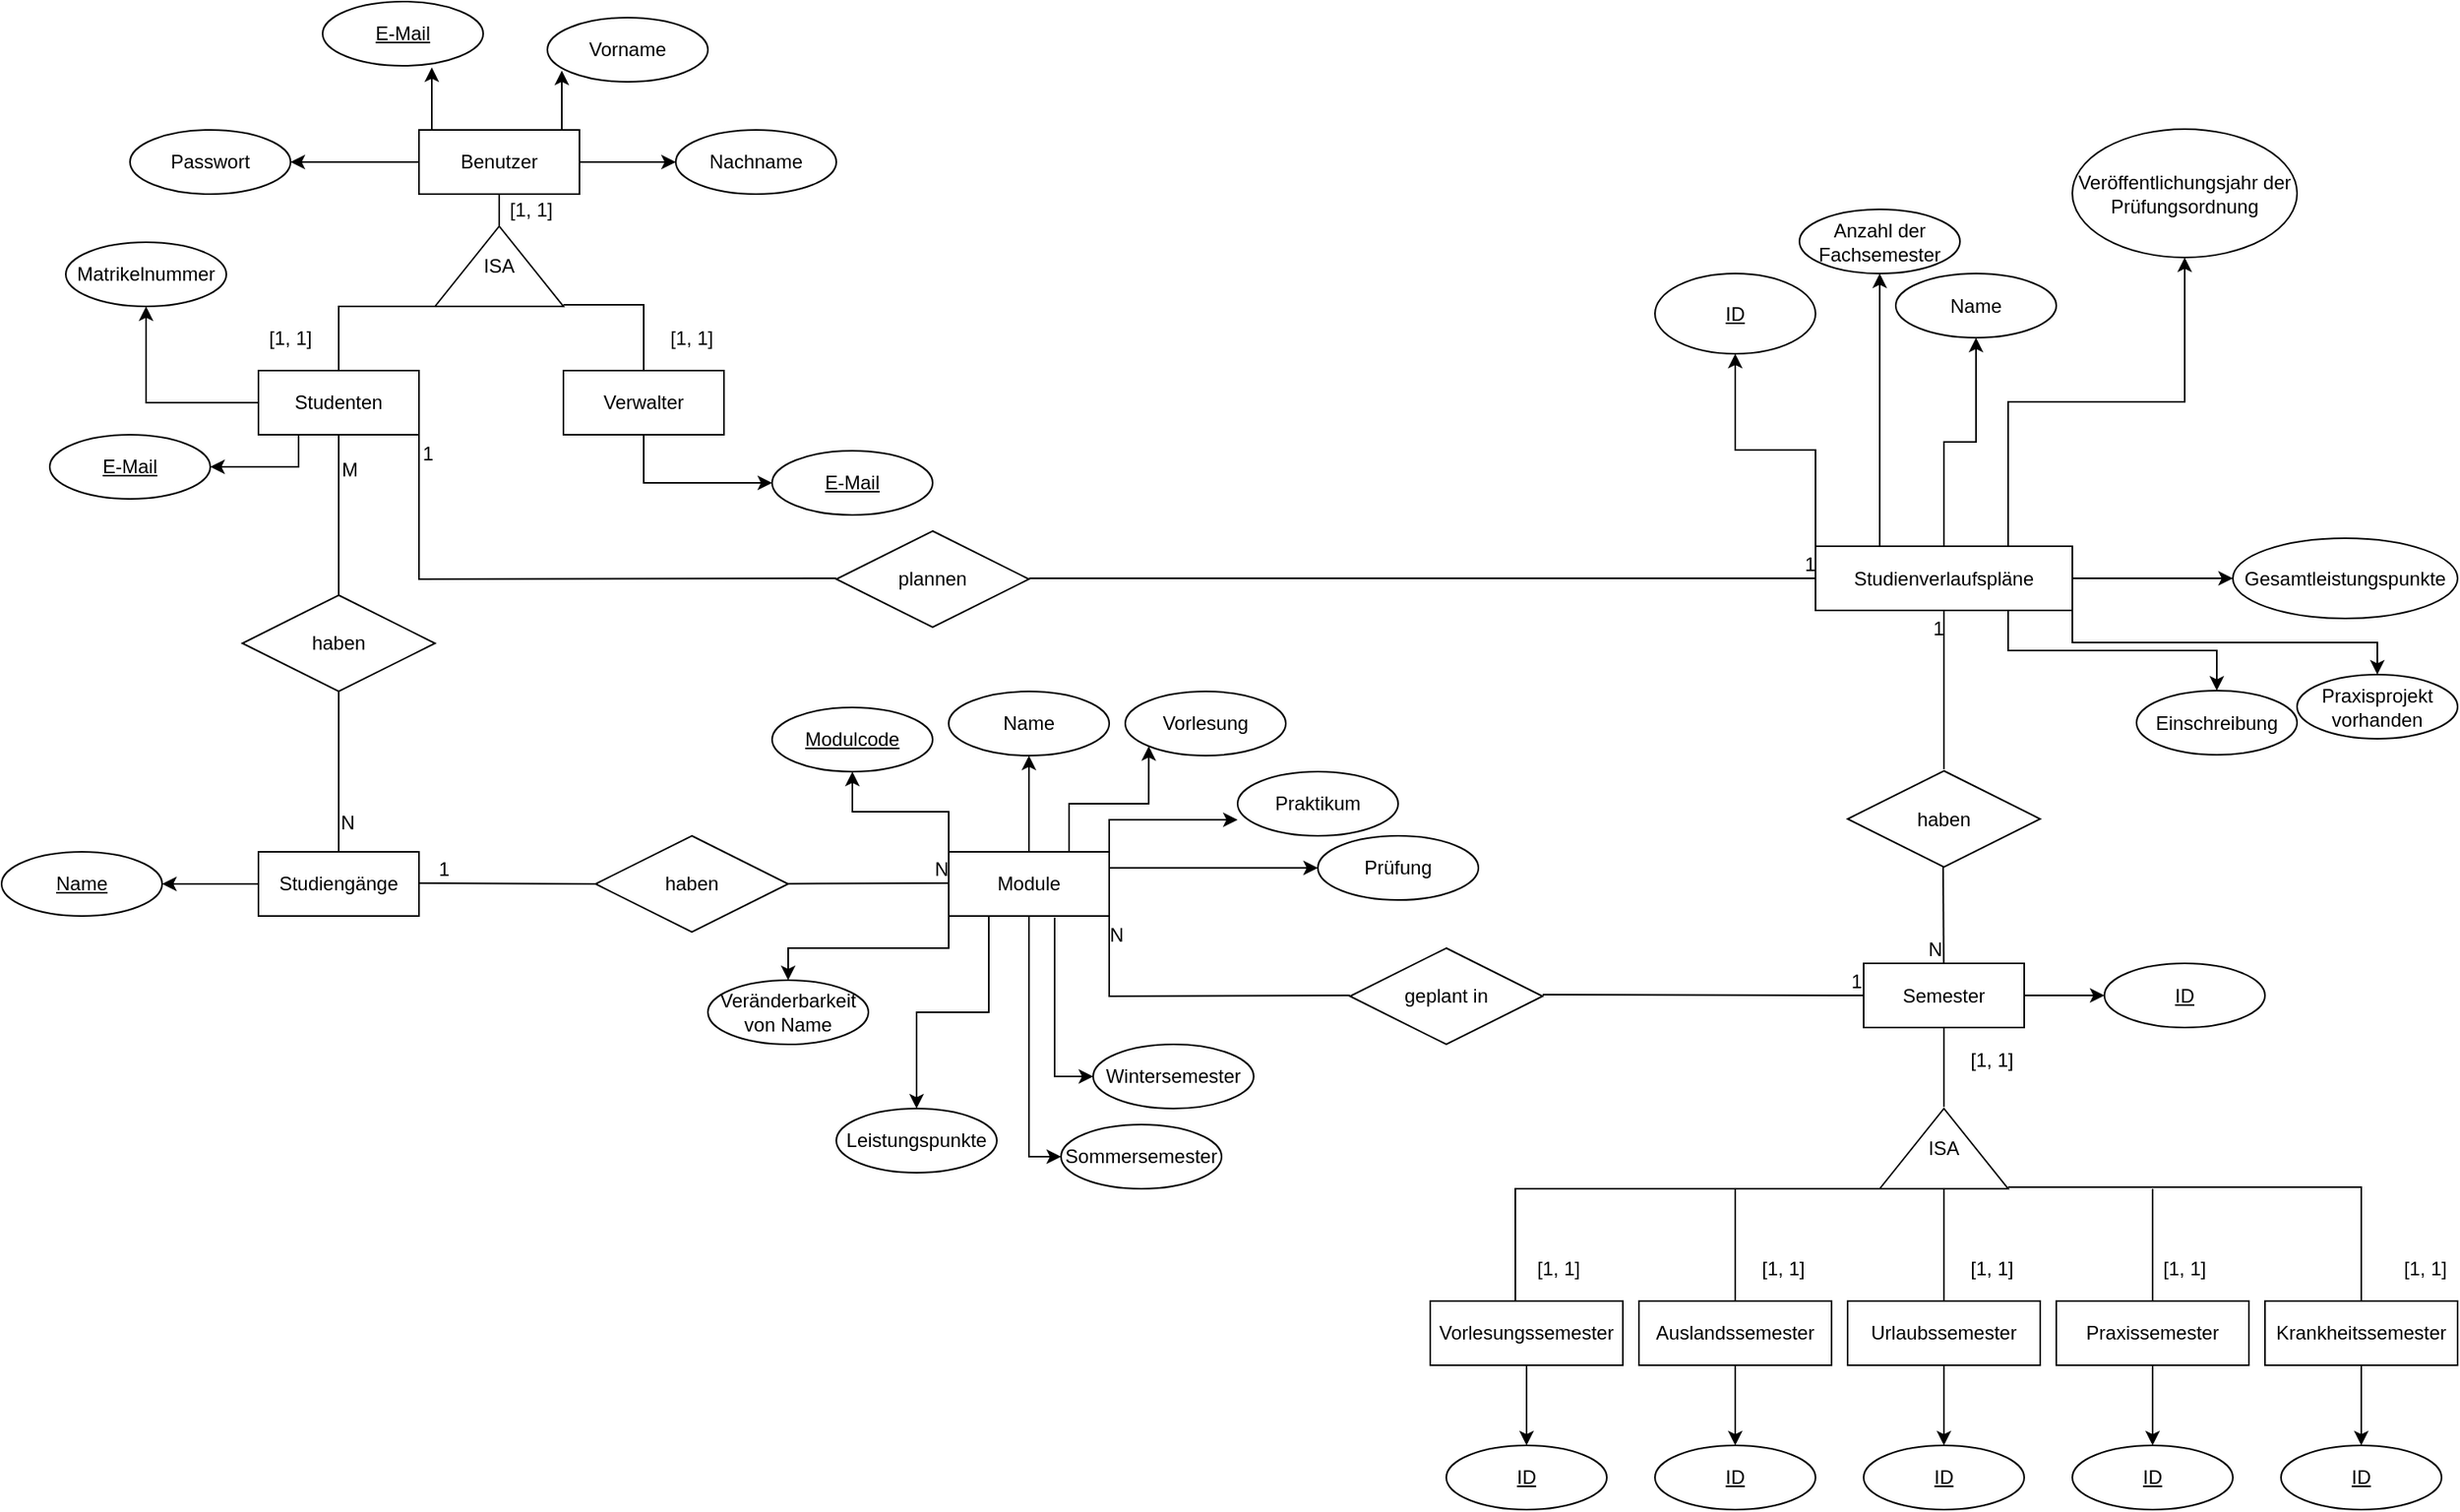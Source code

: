 <mxfile version="13.10.9" type="device"><diagram id="hbIq03GC4h0bJcUDSsPC" name="Page-1"><mxGraphModel dx="1422" dy="762" grid="1" gridSize="10" guides="1" tooltips="1" connect="1" arrows="1" fold="1" page="1" pageScale="1" pageWidth="3300" pageHeight="4681" math="0" shadow="0"><root><mxCell id="0"/><mxCell id="1" parent="0"/><mxCell id="xHo3SrQA_msn5rpk42P--8" style="edgeStyle=orthogonalEdgeStyle;rounded=0;orthogonalLoop=1;jettySize=auto;html=1;exitX=0;exitY=0;exitDx=0;exitDy=0;entryX=0.68;entryY=1.025;entryDx=0;entryDy=0;entryPerimeter=0;" parent="1" source="xHo3SrQA_msn5rpk42P--1" target="xHo3SrQA_msn5rpk42P--12" edge="1"><mxGeometry relative="1" as="geometry"><mxPoint x="325.355" y="124.142" as="targetPoint"/></mxGeometry></mxCell><mxCell id="xHo3SrQA_msn5rpk42P--9" style="edgeStyle=orthogonalEdgeStyle;rounded=0;orthogonalLoop=1;jettySize=auto;html=1;exitX=0.75;exitY=0;exitDx=0;exitDy=0;entryX=0.09;entryY=0.825;entryDx=0;entryDy=0;entryPerimeter=0;" parent="1" source="xHo3SrQA_msn5rpk42P--1" target="xHo3SrQA_msn5rpk42P--5" edge="1"><mxGeometry relative="1" as="geometry"/></mxCell><mxCell id="xHo3SrQA_msn5rpk42P--10" style="edgeStyle=orthogonalEdgeStyle;rounded=0;orthogonalLoop=1;jettySize=auto;html=1;exitX=1;exitY=0.5;exitDx=0;exitDy=0;" parent="1" source="xHo3SrQA_msn5rpk42P--1" target="xHo3SrQA_msn5rpk42P--6" edge="1"><mxGeometry relative="1" as="geometry"/></mxCell><mxCell id="xHo3SrQA_msn5rpk42P--11" style="edgeStyle=orthogonalEdgeStyle;rounded=0;orthogonalLoop=1;jettySize=auto;html=1;exitX=0;exitY=0.5;exitDx=0;exitDy=0;entryX=1;entryY=0.5;entryDx=0;entryDy=0;" parent="1" source="xHo3SrQA_msn5rpk42P--1" target="xHo3SrQA_msn5rpk42P--4" edge="1"><mxGeometry relative="1" as="geometry"/></mxCell><mxCell id="xHo3SrQA_msn5rpk42P--1" value="Benutzer" style="whiteSpace=wrap;html=1;align=center;" parent="1" vertex="1"><mxGeometry x="320" y="160" width="100" height="40" as="geometry"/></mxCell><mxCell id="xHo3SrQA_msn5rpk42P--4" value="Passwort" style="ellipse;whiteSpace=wrap;html=1;align=center;" parent="1" vertex="1"><mxGeometry x="140" y="160" width="100" height="40" as="geometry"/></mxCell><mxCell id="xHo3SrQA_msn5rpk42P--5" value="Vorname" style="ellipse;whiteSpace=wrap;html=1;align=center;" parent="1" vertex="1"><mxGeometry x="400" y="90" width="100" height="40" as="geometry"/></mxCell><mxCell id="xHo3SrQA_msn5rpk42P--6" value="Nachname" style="ellipse;whiteSpace=wrap;html=1;align=center;" parent="1" vertex="1"><mxGeometry x="480" y="160" width="100" height="40" as="geometry"/></mxCell><mxCell id="xHo3SrQA_msn5rpk42P--12" value="E-Mail" style="ellipse;whiteSpace=wrap;html=1;align=center;fontStyle=4;" parent="1" vertex="1"><mxGeometry x="260" y="80" width="100" height="40" as="geometry"/></mxCell><mxCell id="xHo3SrQA_msn5rpk42P--20" style="edgeStyle=orthogonalEdgeStyle;rounded=0;orthogonalLoop=1;jettySize=auto;html=1;exitX=0;exitY=0.5;exitDx=0;exitDy=0;entryX=0.5;entryY=1;entryDx=0;entryDy=0;" parent="1" source="xHo3SrQA_msn5rpk42P--13" target="xHo3SrQA_msn5rpk42P--18" edge="1"><mxGeometry relative="1" as="geometry"/></mxCell><mxCell id="xHo3SrQA_msn5rpk42P--21" style="edgeStyle=orthogonalEdgeStyle;rounded=0;orthogonalLoop=1;jettySize=auto;html=1;exitX=0.25;exitY=1;exitDx=0;exitDy=0;" parent="1" source="xHo3SrQA_msn5rpk42P--13" target="xHo3SrQA_msn5rpk42P--16" edge="1"><mxGeometry relative="1" as="geometry"/></mxCell><mxCell id="xHo3SrQA_msn5rpk42P--13" value="Studenten" style="whiteSpace=wrap;html=1;align=center;" parent="1" vertex="1"><mxGeometry x="220" y="310" width="100" height="40" as="geometry"/></mxCell><mxCell id="xHo3SrQA_msn5rpk42P--22" style="edgeStyle=orthogonalEdgeStyle;rounded=0;orthogonalLoop=1;jettySize=auto;html=1;exitX=0.5;exitY=1;exitDx=0;exitDy=0;entryX=0;entryY=0.5;entryDx=0;entryDy=0;" parent="1" source="xHo3SrQA_msn5rpk42P--14" target="xHo3SrQA_msn5rpk42P--17" edge="1"><mxGeometry relative="1" as="geometry"/></mxCell><mxCell id="xHo3SrQA_msn5rpk42P--14" value="Verwalter" style="whiteSpace=wrap;html=1;align=center;" parent="1" vertex="1"><mxGeometry x="410" y="310" width="100" height="40" as="geometry"/></mxCell><mxCell id="xHo3SrQA_msn5rpk42P--16" value="E-Mail" style="ellipse;whiteSpace=wrap;html=1;align=center;fontStyle=4;" parent="1" vertex="1"><mxGeometry x="90" y="350" width="100" height="40" as="geometry"/></mxCell><mxCell id="xHo3SrQA_msn5rpk42P--17" value="E-Mail" style="ellipse;whiteSpace=wrap;html=1;align=center;fontStyle=4;" parent="1" vertex="1"><mxGeometry x="540" y="360" width="100" height="40" as="geometry"/></mxCell><mxCell id="xHo3SrQA_msn5rpk42P--18" value="Matrikelnummer" style="ellipse;whiteSpace=wrap;html=1;align=center;" parent="1" vertex="1"><mxGeometry x="100" y="230" width="100" height="40" as="geometry"/></mxCell><mxCell id="xHo3SrQA_msn5rpk42P--71" style="edgeStyle=orthogonalEdgeStyle;rounded=0;orthogonalLoop=1;jettySize=auto;html=1;exitX=0;exitY=0;exitDx=0;exitDy=0;entryX=0.5;entryY=1;entryDx=0;entryDy=0;" parent="1" source="xHo3SrQA_msn5rpk42P--23" target="xHo3SrQA_msn5rpk42P--70" edge="1"><mxGeometry relative="1" as="geometry"/></mxCell><mxCell id="xHo3SrQA_msn5rpk42P--73" style="edgeStyle=orthogonalEdgeStyle;rounded=0;orthogonalLoop=1;jettySize=auto;html=1;exitX=0.5;exitY=0;exitDx=0;exitDy=0;entryX=0.5;entryY=1;entryDx=0;entryDy=0;" parent="1" source="xHo3SrQA_msn5rpk42P--23" target="xHo3SrQA_msn5rpk42P--72" edge="1"><mxGeometry relative="1" as="geometry"/></mxCell><mxCell id="xHo3SrQA_msn5rpk42P--81" style="edgeStyle=orthogonalEdgeStyle;rounded=0;orthogonalLoop=1;jettySize=auto;html=1;exitX=0.25;exitY=1;exitDx=0;exitDy=0;entryX=0.5;entryY=0;entryDx=0;entryDy=0;" parent="1" source="xHo3SrQA_msn5rpk42P--23" target="xHo3SrQA_msn5rpk42P--80" edge="1"><mxGeometry relative="1" as="geometry"/></mxCell><mxCell id="xHo3SrQA_msn5rpk42P--82" style="edgeStyle=orthogonalEdgeStyle;rounded=0;orthogonalLoop=1;jettySize=auto;html=1;exitX=0;exitY=1;exitDx=0;exitDy=0;" parent="1" source="xHo3SrQA_msn5rpk42P--23" target="xHo3SrQA_msn5rpk42P--78" edge="1"><mxGeometry relative="1" as="geometry"/></mxCell><mxCell id="SEaIYx1NClUN_OXIRVtB-2" style="edgeStyle=orthogonalEdgeStyle;rounded=0;orthogonalLoop=1;jettySize=auto;html=1;exitX=0.75;exitY=0;exitDx=0;exitDy=0;entryX=0;entryY=1;entryDx=0;entryDy=0;" edge="1" parent="1" source="xHo3SrQA_msn5rpk42P--23" target="xHo3SrQA_msn5rpk42P--85"><mxGeometry relative="1" as="geometry"/></mxCell><mxCell id="SEaIYx1NClUN_OXIRVtB-3" style="edgeStyle=orthogonalEdgeStyle;rounded=0;orthogonalLoop=1;jettySize=auto;html=1;exitX=1;exitY=0;exitDx=0;exitDy=0;entryX=0;entryY=0.75;entryDx=0;entryDy=0;entryPerimeter=0;" edge="1" parent="1" source="xHo3SrQA_msn5rpk42P--23" target="xHo3SrQA_msn5rpk42P--86"><mxGeometry relative="1" as="geometry"/></mxCell><mxCell id="SEaIYx1NClUN_OXIRVtB-4" style="edgeStyle=orthogonalEdgeStyle;rounded=0;orthogonalLoop=1;jettySize=auto;html=1;exitX=1;exitY=0.25;exitDx=0;exitDy=0;entryX=0;entryY=0.5;entryDx=0;entryDy=0;" edge="1" parent="1" source="xHo3SrQA_msn5rpk42P--23" target="xHo3SrQA_msn5rpk42P--87"><mxGeometry relative="1" as="geometry"/></mxCell><mxCell id="SEaIYx1NClUN_OXIRVtB-5" style="edgeStyle=orthogonalEdgeStyle;rounded=0;orthogonalLoop=1;jettySize=auto;html=1;exitX=0.66;exitY=1.025;exitDx=0;exitDy=0;entryX=0;entryY=0.5;entryDx=0;entryDy=0;exitPerimeter=0;" edge="1" parent="1" source="xHo3SrQA_msn5rpk42P--23" target="xHo3SrQA_msn5rpk42P--90"><mxGeometry relative="1" as="geometry"/></mxCell><mxCell id="SEaIYx1NClUN_OXIRVtB-6" style="edgeStyle=orthogonalEdgeStyle;rounded=0;orthogonalLoop=1;jettySize=auto;html=1;exitX=0.5;exitY=1;exitDx=0;exitDy=0;entryX=0;entryY=0.5;entryDx=0;entryDy=0;" edge="1" parent="1" source="xHo3SrQA_msn5rpk42P--23" target="xHo3SrQA_msn5rpk42P--91"><mxGeometry relative="1" as="geometry"/></mxCell><mxCell id="xHo3SrQA_msn5rpk42P--23" value="Module" style="whiteSpace=wrap;html=1;align=center;" parent="1" vertex="1"><mxGeometry x="650" y="610" width="100" height="40" as="geometry"/></mxCell><mxCell id="xHo3SrQA_msn5rpk42P--69" style="edgeStyle=orthogonalEdgeStyle;rounded=0;orthogonalLoop=1;jettySize=auto;html=1;exitX=0;exitY=0.5;exitDx=0;exitDy=0;" parent="1" source="xHo3SrQA_msn5rpk42P--25" target="xHo3SrQA_msn5rpk42P--68" edge="1"><mxGeometry relative="1" as="geometry"/></mxCell><mxCell id="xHo3SrQA_msn5rpk42P--25" value="Studiengänge" style="whiteSpace=wrap;html=1;align=center;" parent="1" vertex="1"><mxGeometry x="220" y="610" width="100" height="40" as="geometry"/></mxCell><mxCell id="SEaIYx1NClUN_OXIRVtB-33" style="edgeStyle=orthogonalEdgeStyle;rounded=0;orthogonalLoop=1;jettySize=auto;html=1;exitX=0;exitY=0;exitDx=0;exitDy=0;entryX=0.5;entryY=1;entryDx=0;entryDy=0;" edge="1" parent="1" source="xHo3SrQA_msn5rpk42P--26" target="SEaIYx1NClUN_OXIRVtB-31"><mxGeometry relative="1" as="geometry"/></mxCell><mxCell id="SEaIYx1NClUN_OXIRVtB-35" style="edgeStyle=orthogonalEdgeStyle;rounded=0;orthogonalLoop=1;jettySize=auto;html=1;exitX=0.25;exitY=0;exitDx=0;exitDy=0;entryX=0.5;entryY=1;entryDx=0;entryDy=0;" edge="1" parent="1" source="xHo3SrQA_msn5rpk42P--26" target="SEaIYx1NClUN_OXIRVtB-34"><mxGeometry relative="1" as="geometry"/></mxCell><mxCell id="SEaIYx1NClUN_OXIRVtB-38" style="edgeStyle=orthogonalEdgeStyle;rounded=0;orthogonalLoop=1;jettySize=auto;html=1;exitX=0.5;exitY=0;exitDx=0;exitDy=0;entryX=0.5;entryY=1;entryDx=0;entryDy=0;" edge="1" parent="1" source="xHo3SrQA_msn5rpk42P--26" target="SEaIYx1NClUN_OXIRVtB-36"><mxGeometry relative="1" as="geometry"/></mxCell><mxCell id="SEaIYx1NClUN_OXIRVtB-40" style="edgeStyle=orthogonalEdgeStyle;rounded=0;orthogonalLoop=1;jettySize=auto;html=1;exitX=0.75;exitY=0;exitDx=0;exitDy=0;entryX=0.5;entryY=1;entryDx=0;entryDy=0;" edge="1" parent="1" source="xHo3SrQA_msn5rpk42P--26" target="SEaIYx1NClUN_OXIRVtB-39"><mxGeometry relative="1" as="geometry"/></mxCell><mxCell id="SEaIYx1NClUN_OXIRVtB-42" style="edgeStyle=orthogonalEdgeStyle;rounded=0;orthogonalLoop=1;jettySize=auto;html=1;exitX=1;exitY=0.5;exitDx=0;exitDy=0;entryX=0;entryY=0.5;entryDx=0;entryDy=0;" edge="1" parent="1" source="xHo3SrQA_msn5rpk42P--26" target="SEaIYx1NClUN_OXIRVtB-41"><mxGeometry relative="1" as="geometry"/></mxCell><mxCell id="SEaIYx1NClUN_OXIRVtB-44" style="edgeStyle=orthogonalEdgeStyle;rounded=0;orthogonalLoop=1;jettySize=auto;html=1;exitX=0.75;exitY=1;exitDx=0;exitDy=0;" edge="1" parent="1" source="xHo3SrQA_msn5rpk42P--26" target="SEaIYx1NClUN_OXIRVtB-43"><mxGeometry relative="1" as="geometry"/></mxCell><mxCell id="SEaIYx1NClUN_OXIRVtB-46" style="edgeStyle=orthogonalEdgeStyle;rounded=0;orthogonalLoop=1;jettySize=auto;html=1;exitX=1;exitY=1;exitDx=0;exitDy=0;entryX=0.5;entryY=0;entryDx=0;entryDy=0;" edge="1" parent="1" source="xHo3SrQA_msn5rpk42P--26" target="SEaIYx1NClUN_OXIRVtB-45"><mxGeometry relative="1" as="geometry"><mxPoint x="1530" y="499.5" as="targetPoint"/></mxGeometry></mxCell><mxCell id="xHo3SrQA_msn5rpk42P--26" value="Studienverlaufspläne" style="whiteSpace=wrap;html=1;align=center;" parent="1" vertex="1"><mxGeometry x="1190" y="419.5" width="160" height="40" as="geometry"/></mxCell><mxCell id="xHo3SrQA_msn5rpk42P--28" value="haben" style="shape=rhombus;perimeter=rhombusPerimeter;whiteSpace=wrap;html=1;align=center;" parent="1" vertex="1"><mxGeometry x="210" y="450" width="120" height="60" as="geometry"/></mxCell><mxCell id="xHo3SrQA_msn5rpk42P--34" value="plannen" style="shape=rhombus;perimeter=rhombusPerimeter;whiteSpace=wrap;html=1;align=center;" parent="1" vertex="1"><mxGeometry x="580" y="410" width="120" height="60" as="geometry"/></mxCell><mxCell id="xHo3SrQA_msn5rpk42P--39" value="" style="endArrow=none;html=1;rounded=0;entryX=0.5;entryY=0;entryDx=0;entryDy=0;" parent="1" target="xHo3SrQA_msn5rpk42P--25" edge="1"><mxGeometry relative="1" as="geometry"><mxPoint x="270" y="510" as="sourcePoint"/><mxPoint x="460" y="550" as="targetPoint"/><Array as="points"/></mxGeometry></mxCell><mxCell id="xHo3SrQA_msn5rpk42P--40" value="M" style="resizable=0;html=1;align=left;verticalAlign=bottom;" parent="xHo3SrQA_msn5rpk42P--39" connectable="0" vertex="1"><mxGeometry x="-1" relative="1" as="geometry"><mxPoint y="-130" as="offset"/></mxGeometry></mxCell><mxCell id="xHo3SrQA_msn5rpk42P--41" value="N" style="resizable=0;html=1;align=right;verticalAlign=bottom;" parent="xHo3SrQA_msn5rpk42P--39" connectable="0" vertex="1"><mxGeometry x="1" relative="1" as="geometry"><mxPoint x="10" y="-10" as="offset"/></mxGeometry></mxCell><mxCell id="xHo3SrQA_msn5rpk42P--42" value="" style="endArrow=none;html=1;rounded=0;exitX=0.5;exitY=1;exitDx=0;exitDy=0;entryX=0.5;entryY=0;entryDx=0;entryDy=0;" parent="1" source="xHo3SrQA_msn5rpk42P--13" target="xHo3SrQA_msn5rpk42P--28" edge="1"><mxGeometry relative="1" as="geometry"><mxPoint x="550" y="490" as="sourcePoint"/><mxPoint x="710" y="490" as="targetPoint"/></mxGeometry></mxCell><mxCell id="xHo3SrQA_msn5rpk42P--47" value="" style="endArrow=none;html=1;rounded=0;" parent="1" source="xHo3SrQA_msn5rpk42P--43" edge="1"><mxGeometry relative="1" as="geometry"><mxPoint x="490" y="629.5" as="sourcePoint"/><mxPoint x="650" y="629.5" as="targetPoint"/></mxGeometry></mxCell><mxCell id="xHo3SrQA_msn5rpk42P--48" value="N" style="resizable=0;html=1;align=right;verticalAlign=bottom;" parent="xHo3SrQA_msn5rpk42P--47" connectable="0" vertex="1"><mxGeometry x="1" relative="1" as="geometry"/></mxCell><mxCell id="xHo3SrQA_msn5rpk42P--43" value="haben" style="shape=rhombus;perimeter=rhombusPerimeter;whiteSpace=wrap;html=1;align=center;" parent="1" vertex="1"><mxGeometry x="430" y="600" width="120" height="60" as="geometry"/></mxCell><mxCell id="xHo3SrQA_msn5rpk42P--52" value="" style="endArrow=none;html=1;rounded=0;" parent="1" edge="1"><mxGeometry relative="1" as="geometry"><mxPoint x="320" y="629.5" as="sourcePoint"/><mxPoint x="430" y="630" as="targetPoint"/></mxGeometry></mxCell><mxCell id="xHo3SrQA_msn5rpk42P--53" value="1" style="resizable=0;html=1;align=right;verticalAlign=bottom;" parent="xHo3SrQA_msn5rpk42P--52" connectable="0" vertex="1"><mxGeometry x="1" relative="1" as="geometry"><mxPoint x="-90" as="offset"/></mxGeometry></mxCell><mxCell id="xHo3SrQA_msn5rpk42P--57" value="ISA" style="triangle;whiteSpace=wrap;html=1;direction=north;" parent="1" vertex="1"><mxGeometry x="330" y="220" width="80" height="50" as="geometry"/></mxCell><mxCell id="xHo3SrQA_msn5rpk42P--59" value="" style="endArrow=none;html=1;rounded=0;entryX=0.5;entryY=0;entryDx=0;entryDy=0;" parent="1" target="xHo3SrQA_msn5rpk42P--14" edge="1"><mxGeometry relative="1" as="geometry"><mxPoint x="410" y="269" as="sourcePoint"/><mxPoint x="570" y="269" as="targetPoint"/><Array as="points"><mxPoint x="460" y="269"/></Array></mxGeometry></mxCell><mxCell id="xHo3SrQA_msn5rpk42P--60" style="edgeStyle=orthogonalEdgeStyle;rounded=0;orthogonalLoop=1;jettySize=auto;html=1;exitX=0.5;exitY=1;exitDx=0;exitDy=0;" parent="1" source="xHo3SrQA_msn5rpk42P--1" target="xHo3SrQA_msn5rpk42P--1" edge="1"><mxGeometry relative="1" as="geometry"/></mxCell><mxCell id="xHo3SrQA_msn5rpk42P--61" value="" style="endArrow=none;html=1;rounded=0;exitX=0.5;exitY=0;exitDx=0;exitDy=0;" parent="1" source="xHo3SrQA_msn5rpk42P--13" edge="1"><mxGeometry relative="1" as="geometry"><mxPoint x="170" y="270" as="sourcePoint"/><mxPoint x="330" y="270" as="targetPoint"/><Array as="points"><mxPoint x="270" y="270"/></Array></mxGeometry></mxCell><mxCell id="xHo3SrQA_msn5rpk42P--62" value="" style="endArrow=none;html=1;rounded=0;entryX=0.5;entryY=1;entryDx=0;entryDy=0;" parent="1" source="xHo3SrQA_msn5rpk42P--57" target="xHo3SrQA_msn5rpk42P--1" edge="1"><mxGeometry relative="1" as="geometry"><mxPoint x="550" y="490" as="sourcePoint"/><mxPoint x="710" y="490" as="targetPoint"/><Array as="points"/></mxGeometry></mxCell><mxCell id="xHo3SrQA_msn5rpk42P--63" value="[1, 1]" style="text;html=1;strokeColor=none;fillColor=none;align=center;verticalAlign=middle;whiteSpace=wrap;rounded=0;" parent="1" vertex="1"><mxGeometry x="470" y="280" width="40" height="20" as="geometry"/></mxCell><mxCell id="xHo3SrQA_msn5rpk42P--64" value="[1, 1]" style="text;html=1;strokeColor=none;fillColor=none;align=center;verticalAlign=middle;whiteSpace=wrap;rounded=0;" parent="1" vertex="1"><mxGeometry x="220" y="280" width="40" height="20" as="geometry"/></mxCell><mxCell id="xHo3SrQA_msn5rpk42P--65" value="[1, 1]" style="text;html=1;strokeColor=none;fillColor=none;align=center;verticalAlign=middle;whiteSpace=wrap;rounded=0;" parent="1" vertex="1"><mxGeometry x="370" y="200" width="40" height="20" as="geometry"/></mxCell><mxCell id="xHo3SrQA_msn5rpk42P--68" value="Name" style="ellipse;whiteSpace=wrap;html=1;align=center;fontStyle=4;" parent="1" vertex="1"><mxGeometry x="60" y="610" width="100" height="40" as="geometry"/></mxCell><mxCell id="xHo3SrQA_msn5rpk42P--70" value="Modulcode" style="ellipse;whiteSpace=wrap;html=1;align=center;fontStyle=4;" parent="1" vertex="1"><mxGeometry x="540" y="520" width="100" height="40" as="geometry"/></mxCell><mxCell id="xHo3SrQA_msn5rpk42P--72" value="Name" style="ellipse;whiteSpace=wrap;html=1;align=center;" parent="1" vertex="1"><mxGeometry x="650" y="510" width="100" height="40" as="geometry"/></mxCell><mxCell id="xHo3SrQA_msn5rpk42P--78" value="Veränderbarkeit von Name" style="ellipse;whiteSpace=wrap;html=1;align=center;" parent="1" vertex="1"><mxGeometry x="500" y="690" width="100" height="40" as="geometry"/></mxCell><mxCell id="xHo3SrQA_msn5rpk42P--80" value="Leistungspunkte" style="ellipse;whiteSpace=wrap;html=1;align=center;" parent="1" vertex="1"><mxGeometry x="580" y="770" width="100" height="40" as="geometry"/></mxCell><mxCell id="xHo3SrQA_msn5rpk42P--85" value="Vorlesung" style="ellipse;whiteSpace=wrap;html=1;align=center;" parent="1" vertex="1"><mxGeometry x="760" y="510" width="100" height="40" as="geometry"/></mxCell><mxCell id="xHo3SrQA_msn5rpk42P--86" value="Praktikum" style="ellipse;whiteSpace=wrap;html=1;align=center;" parent="1" vertex="1"><mxGeometry x="830" y="560" width="100" height="40" as="geometry"/></mxCell><mxCell id="xHo3SrQA_msn5rpk42P--87" value="Prüfung" style="ellipse;whiteSpace=wrap;html=1;align=center;" parent="1" vertex="1"><mxGeometry x="880" y="600" width="100" height="40" as="geometry"/></mxCell><mxCell id="xHo3SrQA_msn5rpk42P--90" value="Wintersemester" style="ellipse;whiteSpace=wrap;html=1;align=center;" parent="1" vertex="1"><mxGeometry x="740" y="730" width="100" height="40" as="geometry"/></mxCell><mxCell id="xHo3SrQA_msn5rpk42P--91" value="Sommersemester" style="ellipse;whiteSpace=wrap;html=1;align=center;" parent="1" vertex="1"><mxGeometry x="720" y="780" width="100" height="40" as="geometry"/></mxCell><mxCell id="SEaIYx1NClUN_OXIRVtB-13" value="" style="endArrow=none;html=1;rounded=0;exitX=1;exitY=1;exitDx=0;exitDy=0;" edge="1" parent="1" source="xHo3SrQA_msn5rpk42P--13"><mxGeometry relative="1" as="geometry"><mxPoint x="420" y="439.5" as="sourcePoint"/><mxPoint x="580" y="439.5" as="targetPoint"/><Array as="points"><mxPoint x="320" y="440"/></Array></mxGeometry></mxCell><mxCell id="SEaIYx1NClUN_OXIRVtB-14" value="1" style="resizable=0;html=1;align=right;verticalAlign=bottom;" connectable="0" vertex="1" parent="SEaIYx1NClUN_OXIRVtB-13"><mxGeometry x="1" relative="1" as="geometry"><mxPoint x="-250" y="-69.5" as="offset"/></mxGeometry></mxCell><mxCell id="SEaIYx1NClUN_OXIRVtB-15" value="" style="endArrow=none;html=1;rounded=0;entryX=0;entryY=0.5;entryDx=0;entryDy=0;" edge="1" parent="1" target="xHo3SrQA_msn5rpk42P--26"><mxGeometry relative="1" as="geometry"><mxPoint x="700" y="439.5" as="sourcePoint"/><mxPoint x="860" y="439.5" as="targetPoint"/></mxGeometry></mxCell><mxCell id="SEaIYx1NClUN_OXIRVtB-16" value="1" style="resizable=0;html=1;align=right;verticalAlign=bottom;" connectable="0" vertex="1" parent="SEaIYx1NClUN_OXIRVtB-15"><mxGeometry x="1" relative="1" as="geometry"/></mxCell><mxCell id="SEaIYx1NClUN_OXIRVtB-17" value="haben" style="shape=rhombus;perimeter=rhombusPerimeter;whiteSpace=wrap;html=1;align=center;" vertex="1" parent="1"><mxGeometry x="1210" y="559.5" width="120" height="60" as="geometry"/></mxCell><mxCell id="SEaIYx1NClUN_OXIRVtB-18" value="" style="endArrow=none;html=1;rounded=0;entryX=0.5;entryY=1;entryDx=0;entryDy=0;" edge="1" parent="1" target="xHo3SrQA_msn5rpk42P--26"><mxGeometry relative="1" as="geometry"><mxPoint x="1270" y="558.5" as="sourcePoint"/><mxPoint x="1320" y="558.5" as="targetPoint"/></mxGeometry></mxCell><mxCell id="SEaIYx1NClUN_OXIRVtB-19" value="1" style="resizable=0;html=1;align=right;verticalAlign=bottom;" connectable="0" vertex="1" parent="SEaIYx1NClUN_OXIRVtB-18"><mxGeometry x="1" relative="1" as="geometry"><mxPoint y="20" as="offset"/></mxGeometry></mxCell><mxCell id="SEaIYx1NClUN_OXIRVtB-20" value="" style="endArrow=none;html=1;rounded=0;" edge="1" parent="1" source="xHo3SrQA_msn5rpk42P--27"><mxGeometry relative="1" as="geometry"><mxPoint x="1269.5" y="619.5" as="sourcePoint"/><mxPoint x="1269.5" y="719.5" as="targetPoint"/></mxGeometry></mxCell><mxCell id="SEaIYx1NClUN_OXIRVtB-21" value="N" style="resizable=0;html=1;align=right;verticalAlign=bottom;" connectable="0" vertex="1" parent="SEaIYx1NClUN_OXIRVtB-20"><mxGeometry x="1" relative="1" as="geometry"/></mxCell><mxCell id="SEaIYx1NClUN_OXIRVtB-23" value="geplant in" style="shape=rhombus;perimeter=rhombusPerimeter;whiteSpace=wrap;html=1;align=center;" vertex="1" parent="1"><mxGeometry x="900" y="670" width="120" height="60" as="geometry"/></mxCell><mxCell id="SEaIYx1NClUN_OXIRVtB-50" style="edgeStyle=orthogonalEdgeStyle;rounded=0;orthogonalLoop=1;jettySize=auto;html=1;exitX=1;exitY=0.5;exitDx=0;exitDy=0;entryX=0;entryY=0.5;entryDx=0;entryDy=0;" edge="1" parent="1" source="xHo3SrQA_msn5rpk42P--27" target="SEaIYx1NClUN_OXIRVtB-48"><mxGeometry relative="1" as="geometry"/></mxCell><mxCell id="xHo3SrQA_msn5rpk42P--27" value="Semester" style="whiteSpace=wrap;html=1;align=center;" parent="1" vertex="1"><mxGeometry x="1220" y="679.5" width="100" height="40" as="geometry"/></mxCell><mxCell id="SEaIYx1NClUN_OXIRVtB-26" value="" style="endArrow=none;html=1;rounded=0;" edge="1" parent="1" target="xHo3SrQA_msn5rpk42P--27"><mxGeometry relative="1" as="geometry"><mxPoint x="1269.5" y="619.5" as="sourcePoint"/><mxPoint x="1269.5" y="719.5" as="targetPoint"/></mxGeometry></mxCell><mxCell id="SEaIYx1NClUN_OXIRVtB-27" value="N" style="resizable=0;html=1;align=right;verticalAlign=bottom;" connectable="0" vertex="1" parent="SEaIYx1NClUN_OXIRVtB-26"><mxGeometry x="1" relative="1" as="geometry"/></mxCell><mxCell id="SEaIYx1NClUN_OXIRVtB-28" value="" style="endArrow=none;html=1;rounded=0;exitX=1;exitY=1;exitDx=0;exitDy=0;" edge="1" parent="1" source="xHo3SrQA_msn5rpk42P--23"><mxGeometry relative="1" as="geometry"><mxPoint x="740" y="699.5" as="sourcePoint"/><mxPoint x="900" y="699.5" as="targetPoint"/><Array as="points"><mxPoint x="750" y="700"/></Array></mxGeometry></mxCell><mxCell id="SEaIYx1NClUN_OXIRVtB-29" value="N" style="resizable=0;html=1;align=right;verticalAlign=bottom;" connectable="0" vertex="1" parent="SEaIYx1NClUN_OXIRVtB-28"><mxGeometry x="1" relative="1" as="geometry"><mxPoint x="-140" y="-29.5" as="offset"/></mxGeometry></mxCell><mxCell id="SEaIYx1NClUN_OXIRVtB-31" value="ID" style="ellipse;whiteSpace=wrap;html=1;align=center;fontStyle=4;" vertex="1" parent="1"><mxGeometry x="1090" y="249.5" width="100" height="50" as="geometry"/></mxCell><mxCell id="SEaIYx1NClUN_OXIRVtB-34" value="Anzahl der Fachsemester" style="ellipse;whiteSpace=wrap;html=1;align=center;" vertex="1" parent="1"><mxGeometry x="1180" y="209.5" width="100" height="40" as="geometry"/></mxCell><mxCell id="SEaIYx1NClUN_OXIRVtB-36" value="Name" style="ellipse;whiteSpace=wrap;html=1;align=center;" vertex="1" parent="1"><mxGeometry x="1240" y="249.5" width="100" height="40" as="geometry"/></mxCell><mxCell id="SEaIYx1NClUN_OXIRVtB-39" value="Veröffentlichungsjahr der Prüfungsordnung" style="ellipse;whiteSpace=wrap;html=1;align=center;" vertex="1" parent="1"><mxGeometry x="1350" y="159.5" width="140" height="80" as="geometry"/></mxCell><mxCell id="SEaIYx1NClUN_OXIRVtB-41" value="Gesamtleistungspunkte" style="ellipse;whiteSpace=wrap;html=1;align=center;" vertex="1" parent="1"><mxGeometry x="1450" y="414.5" width="140" height="50" as="geometry"/></mxCell><mxCell id="SEaIYx1NClUN_OXIRVtB-43" value="Einschreibung" style="ellipse;whiteSpace=wrap;html=1;align=center;" vertex="1" parent="1"><mxGeometry x="1390" y="509.5" width="100" height="40" as="geometry"/></mxCell><mxCell id="SEaIYx1NClUN_OXIRVtB-45" value="Praxisprojekt vorhanden" style="ellipse;whiteSpace=wrap;html=1;align=center;" vertex="1" parent="1"><mxGeometry x="1490" y="499.5" width="100" height="40" as="geometry"/></mxCell><mxCell id="SEaIYx1NClUN_OXIRVtB-48" value="ID" style="ellipse;whiteSpace=wrap;html=1;align=center;fontStyle=4;" vertex="1" parent="1"><mxGeometry x="1370" y="679.5" width="100" height="40" as="geometry"/></mxCell><mxCell id="SEaIYx1NClUN_OXIRVtB-51" value="ISA" style="triangle;whiteSpace=wrap;html=1;direction=north;" vertex="1" parent="1"><mxGeometry x="1230" y="770" width="80" height="50" as="geometry"/></mxCell><mxCell id="SEaIYx1NClUN_OXIRVtB-79" style="edgeStyle=orthogonalEdgeStyle;rounded=0;orthogonalLoop=1;jettySize=auto;html=1;exitX=0.5;exitY=1;exitDx=0;exitDy=0;entryX=0.5;entryY=0;entryDx=0;entryDy=0;" edge="1" parent="1" source="SEaIYx1NClUN_OXIRVtB-52" target="SEaIYx1NClUN_OXIRVtB-74"><mxGeometry relative="1" as="geometry"/></mxCell><mxCell id="SEaIYx1NClUN_OXIRVtB-52" value="Vorlesungssemester" style="whiteSpace=wrap;html=1;align=center;" vertex="1" parent="1"><mxGeometry x="950" y="890" width="120" height="40" as="geometry"/></mxCell><mxCell id="SEaIYx1NClUN_OXIRVtB-80" style="edgeStyle=orthogonalEdgeStyle;rounded=0;orthogonalLoop=1;jettySize=auto;html=1;exitX=0.5;exitY=1;exitDx=0;exitDy=0;" edge="1" parent="1" source="SEaIYx1NClUN_OXIRVtB-53" target="SEaIYx1NClUN_OXIRVtB-75"><mxGeometry relative="1" as="geometry"/></mxCell><mxCell id="SEaIYx1NClUN_OXIRVtB-53" value="Auslandssemester&lt;span style=&quot;color: rgba(0 , 0 , 0 , 0) ; font-family: monospace ; font-size: 0px&quot;&gt;%3CmxGraphModel%3E%3Croot%3E%3CmxCell%20id%3D%220%22%2F%3E%3CmxCell%20id%3D%221%22%20parent%3D%220%22%2F%3E%3CmxCell%20id%3D%222%22%20value%3D%22Vorlesungssemester%22%20style%3D%22whiteSpace%3Dwrap%3Bhtml%3D1%3Balign%3Dcenter%3B%22%20vertex%3D%221%22%20parent%3D%221%22%3E%3CmxGeometry%20x%3D%221040%22%20y%3D%22890%22%20width%3D%22120%22%20height%3D%2240%22%20as%3D%22geometry%22%2F%3E%3C%2FmxCell%3E%3C%2Froot%3E%3C%2FmxGraphModel%3E&lt;/span&gt;" style="whiteSpace=wrap;html=1;align=center;" vertex="1" parent="1"><mxGeometry x="1080" y="890" width="120" height="40" as="geometry"/></mxCell><mxCell id="SEaIYx1NClUN_OXIRVtB-81" style="edgeStyle=orthogonalEdgeStyle;rounded=0;orthogonalLoop=1;jettySize=auto;html=1;exitX=0.5;exitY=1;exitDx=0;exitDy=0;entryX=0.5;entryY=0;entryDx=0;entryDy=0;" edge="1" parent="1" source="SEaIYx1NClUN_OXIRVtB-54" target="SEaIYx1NClUN_OXIRVtB-76"><mxGeometry relative="1" as="geometry"/></mxCell><mxCell id="SEaIYx1NClUN_OXIRVtB-54" value="Urlaubssemester" style="whiteSpace=wrap;html=1;align=center;" vertex="1" parent="1"><mxGeometry x="1210" y="890" width="120" height="40" as="geometry"/></mxCell><mxCell id="SEaIYx1NClUN_OXIRVtB-82" style="edgeStyle=orthogonalEdgeStyle;rounded=0;orthogonalLoop=1;jettySize=auto;html=1;exitX=0.5;exitY=1;exitDx=0;exitDy=0;entryX=0.5;entryY=0;entryDx=0;entryDy=0;" edge="1" parent="1" source="SEaIYx1NClUN_OXIRVtB-55" target="SEaIYx1NClUN_OXIRVtB-77"><mxGeometry relative="1" as="geometry"/></mxCell><mxCell id="SEaIYx1NClUN_OXIRVtB-55" value="Praxissemester" style="whiteSpace=wrap;html=1;align=center;" vertex="1" parent="1"><mxGeometry x="1340" y="890" width="120" height="40" as="geometry"/></mxCell><mxCell id="SEaIYx1NClUN_OXIRVtB-83" style="edgeStyle=orthogonalEdgeStyle;rounded=0;orthogonalLoop=1;jettySize=auto;html=1;exitX=0.5;exitY=1;exitDx=0;exitDy=0;entryX=0.5;entryY=0;entryDx=0;entryDy=0;" edge="1" parent="1" source="SEaIYx1NClUN_OXIRVtB-56" target="SEaIYx1NClUN_OXIRVtB-78"><mxGeometry relative="1" as="geometry"/></mxCell><mxCell id="SEaIYx1NClUN_OXIRVtB-56" value="Krankheitssemester" style="whiteSpace=wrap;html=1;align=center;" vertex="1" parent="1"><mxGeometry x="1470" y="890" width="120" height="40" as="geometry"/></mxCell><mxCell id="SEaIYx1NClUN_OXIRVtB-57" value="" style="endArrow=none;html=1;rounded=0;exitX=0.442;exitY=0;exitDx=0;exitDy=0;exitPerimeter=0;entryX=0;entryY=0;entryDx=0;entryDy=0;entryPerimeter=0;" edge="1" parent="1" source="SEaIYx1NClUN_OXIRVtB-52" target="SEaIYx1NClUN_OXIRVtB-51"><mxGeometry relative="1" as="geometry"><mxPoint x="990" y="850" as="sourcePoint"/><mxPoint x="1150" y="850" as="targetPoint"/><Array as="points"><mxPoint x="1003" y="820"/></Array></mxGeometry></mxCell><mxCell id="SEaIYx1NClUN_OXIRVtB-58" value="" style="endArrow=none;html=1;rounded=0;" edge="1" parent="1" source="SEaIYx1NClUN_OXIRVtB-53"><mxGeometry relative="1" as="geometry"><mxPoint x="1140" y="860" as="sourcePoint"/><mxPoint x="1140" y="820" as="targetPoint"/></mxGeometry></mxCell><mxCell id="SEaIYx1NClUN_OXIRVtB-59" value="" style="endArrow=none;html=1;rounded=0;exitX=0.5;exitY=0;exitDx=0;exitDy=0;entryX=0;entryY=0.5;entryDx=0;entryDy=0;" edge="1" parent="1" source="SEaIYx1NClUN_OXIRVtB-54" target="SEaIYx1NClUN_OXIRVtB-51"><mxGeometry relative="1" as="geometry"><mxPoint x="1240" y="850" as="sourcePoint"/><mxPoint x="1400" y="850" as="targetPoint"/><Array as="points"><mxPoint x="1270" y="860"/></Array></mxGeometry></mxCell><mxCell id="SEaIYx1NClUN_OXIRVtB-60" value="" style="endArrow=none;html=1;rounded=0;entryX=0;entryY=0.5;entryDx=0;entryDy=0;" edge="1" parent="1" target="xHo3SrQA_msn5rpk42P--27"><mxGeometry relative="1" as="geometry"><mxPoint x="1020" y="699" as="sourcePoint"/><mxPoint x="1180" y="699" as="targetPoint"/></mxGeometry></mxCell><mxCell id="SEaIYx1NClUN_OXIRVtB-61" value="1" style="resizable=0;html=1;align=right;verticalAlign=bottom;" connectable="0" vertex="1" parent="SEaIYx1NClUN_OXIRVtB-60"><mxGeometry x="1" relative="1" as="geometry"/></mxCell><mxCell id="SEaIYx1NClUN_OXIRVtB-62" value="" style="endArrow=none;html=1;rounded=0;entryX=0.5;entryY=0;entryDx=0;entryDy=0;" edge="1" parent="1" target="SEaIYx1NClUN_OXIRVtB-56"><mxGeometry relative="1" as="geometry"><mxPoint x="1310" y="819" as="sourcePoint"/><mxPoint x="1470" y="819" as="targetPoint"/><Array as="points"><mxPoint x="1530" y="819"/></Array></mxGeometry></mxCell><mxCell id="SEaIYx1NClUN_OXIRVtB-63" value="" style="endArrow=none;html=1;rounded=0;entryX=0.5;entryY=0;entryDx=0;entryDy=0;" edge="1" parent="1" target="SEaIYx1NClUN_OXIRVtB-55"><mxGeometry relative="1" as="geometry"><mxPoint x="1400" y="820" as="sourcePoint"/><mxPoint x="1530" y="769" as="targetPoint"/></mxGeometry></mxCell><mxCell id="SEaIYx1NClUN_OXIRVtB-64" value="" style="endArrow=none;html=1;rounded=0;entryX=0.5;entryY=1;entryDx=0;entryDy=0;" edge="1" parent="1" target="xHo3SrQA_msn5rpk42P--27"><mxGeometry relative="1" as="geometry"><mxPoint x="1270" y="769" as="sourcePoint"/><mxPoint x="1430" y="769" as="targetPoint"/></mxGeometry></mxCell><mxCell id="SEaIYx1NClUN_OXIRVtB-65" value="[1, 1]" style="text;html=1;strokeColor=none;fillColor=none;align=center;verticalAlign=middle;whiteSpace=wrap;rounded=0;" vertex="1" parent="1"><mxGeometry x="1010" y="860" width="40" height="20" as="geometry"/></mxCell><mxCell id="SEaIYx1NClUN_OXIRVtB-69" value="[1, 1]" style="text;html=1;strokeColor=none;fillColor=none;align=center;verticalAlign=middle;whiteSpace=wrap;rounded=0;" vertex="1" parent="1"><mxGeometry x="1150" y="860" width="40" height="20" as="geometry"/></mxCell><mxCell id="SEaIYx1NClUN_OXIRVtB-70" value="[1, 1]" style="text;html=1;strokeColor=none;fillColor=none;align=center;verticalAlign=middle;whiteSpace=wrap;rounded=0;" vertex="1" parent="1"><mxGeometry x="1280" y="860" width="40" height="20" as="geometry"/></mxCell><mxCell id="SEaIYx1NClUN_OXIRVtB-71" value="[1, 1]" style="text;html=1;strokeColor=none;fillColor=none;align=center;verticalAlign=middle;whiteSpace=wrap;rounded=0;" vertex="1" parent="1"><mxGeometry x="1400" y="860" width="40" height="20" as="geometry"/></mxCell><mxCell id="SEaIYx1NClUN_OXIRVtB-72" value="[1, 1]" style="text;html=1;strokeColor=none;fillColor=none;align=center;verticalAlign=middle;whiteSpace=wrap;rounded=0;" vertex="1" parent="1"><mxGeometry x="1550" y="860" width="40" height="20" as="geometry"/></mxCell><mxCell id="SEaIYx1NClUN_OXIRVtB-73" value="[1, 1]" style="text;html=1;strokeColor=none;fillColor=none;align=center;verticalAlign=middle;whiteSpace=wrap;rounded=0;" vertex="1" parent="1"><mxGeometry x="1280" y="730" width="40" height="20" as="geometry"/></mxCell><mxCell id="SEaIYx1NClUN_OXIRVtB-74" value="ID" style="ellipse;whiteSpace=wrap;html=1;align=center;fontStyle=4;" vertex="1" parent="1"><mxGeometry x="960" y="980" width="100" height="40" as="geometry"/></mxCell><mxCell id="SEaIYx1NClUN_OXIRVtB-75" value="ID" style="ellipse;whiteSpace=wrap;html=1;align=center;fontStyle=4;" vertex="1" parent="1"><mxGeometry x="1090" y="980" width="100" height="40" as="geometry"/></mxCell><mxCell id="SEaIYx1NClUN_OXIRVtB-76" value="ID" style="ellipse;whiteSpace=wrap;html=1;align=center;fontStyle=4;" vertex="1" parent="1"><mxGeometry x="1220" y="980" width="100" height="40" as="geometry"/></mxCell><mxCell id="SEaIYx1NClUN_OXIRVtB-77" value="ID" style="ellipse;whiteSpace=wrap;html=1;align=center;fontStyle=4;" vertex="1" parent="1"><mxGeometry x="1350" y="980" width="100" height="40" as="geometry"/></mxCell><mxCell id="SEaIYx1NClUN_OXIRVtB-78" value="ID" style="ellipse;whiteSpace=wrap;html=1;align=center;fontStyle=4;" vertex="1" parent="1"><mxGeometry x="1480" y="980" width="100" height="40" as="geometry"/></mxCell></root></mxGraphModel></diagram></mxfile>